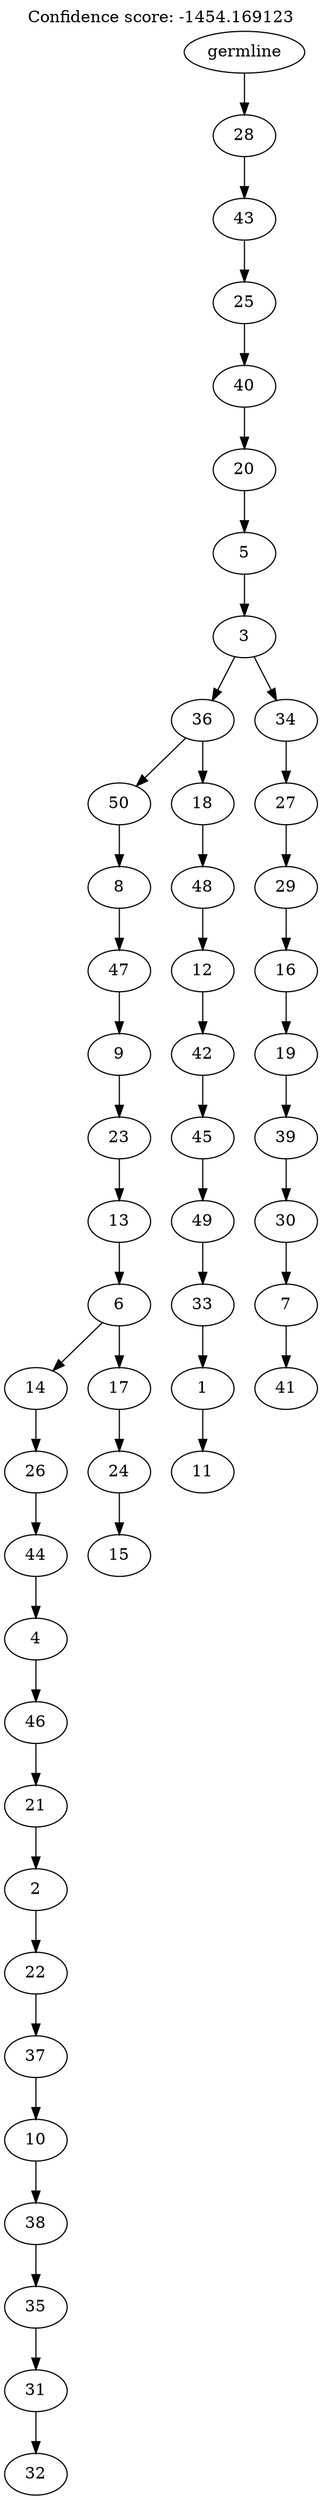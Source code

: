 digraph g {
	"49" -> "50";
	"50" [label="32"];
	"48" -> "49";
	"49" [label="31"];
	"47" -> "48";
	"48" [label="35"];
	"46" -> "47";
	"47" [label="38"];
	"45" -> "46";
	"46" [label="10"];
	"44" -> "45";
	"45" [label="37"];
	"43" -> "44";
	"44" [label="22"];
	"42" -> "43";
	"43" [label="2"];
	"41" -> "42";
	"42" [label="21"];
	"40" -> "41";
	"41" [label="46"];
	"39" -> "40";
	"40" [label="4"];
	"38" -> "39";
	"39" [label="44"];
	"37" -> "38";
	"38" [label="26"];
	"35" -> "36";
	"36" [label="15"];
	"34" -> "35";
	"35" [label="24"];
	"33" -> "34";
	"34" [label="17"];
	"33" -> "37";
	"37" [label="14"];
	"32" -> "33";
	"33" [label="6"];
	"31" -> "32";
	"32" [label="13"];
	"30" -> "31";
	"31" [label="23"];
	"29" -> "30";
	"30" [label="9"];
	"28" -> "29";
	"29" [label="47"];
	"27" -> "28";
	"28" [label="8"];
	"25" -> "26";
	"26" [label="11"];
	"24" -> "25";
	"25" [label="1"];
	"23" -> "24";
	"24" [label="33"];
	"22" -> "23";
	"23" [label="49"];
	"21" -> "22";
	"22" [label="45"];
	"20" -> "21";
	"21" [label="42"];
	"19" -> "20";
	"20" [label="12"];
	"18" -> "19";
	"19" [label="48"];
	"17" -> "18";
	"18" [label="18"];
	"17" -> "27";
	"27" [label="50"];
	"15" -> "16";
	"16" [label="41"];
	"14" -> "15";
	"15" [label="7"];
	"13" -> "14";
	"14" [label="30"];
	"12" -> "13";
	"13" [label="39"];
	"11" -> "12";
	"12" [label="19"];
	"10" -> "11";
	"11" [label="16"];
	"9" -> "10";
	"10" [label="29"];
	"8" -> "9";
	"9" [label="27"];
	"7" -> "8";
	"8" [label="34"];
	"7" -> "17";
	"17" [label="36"];
	"6" -> "7";
	"7" [label="3"];
	"5" -> "6";
	"6" [label="5"];
	"4" -> "5";
	"5" [label="20"];
	"3" -> "4";
	"4" [label="40"];
	"2" -> "3";
	"3" [label="25"];
	"1" -> "2";
	"2" [label="43"];
	"0" -> "1";
	"1" [label="28"];
	"0" [label="germline"];
	labelloc="t";
	label="Confidence score: -1454.169123";
}
